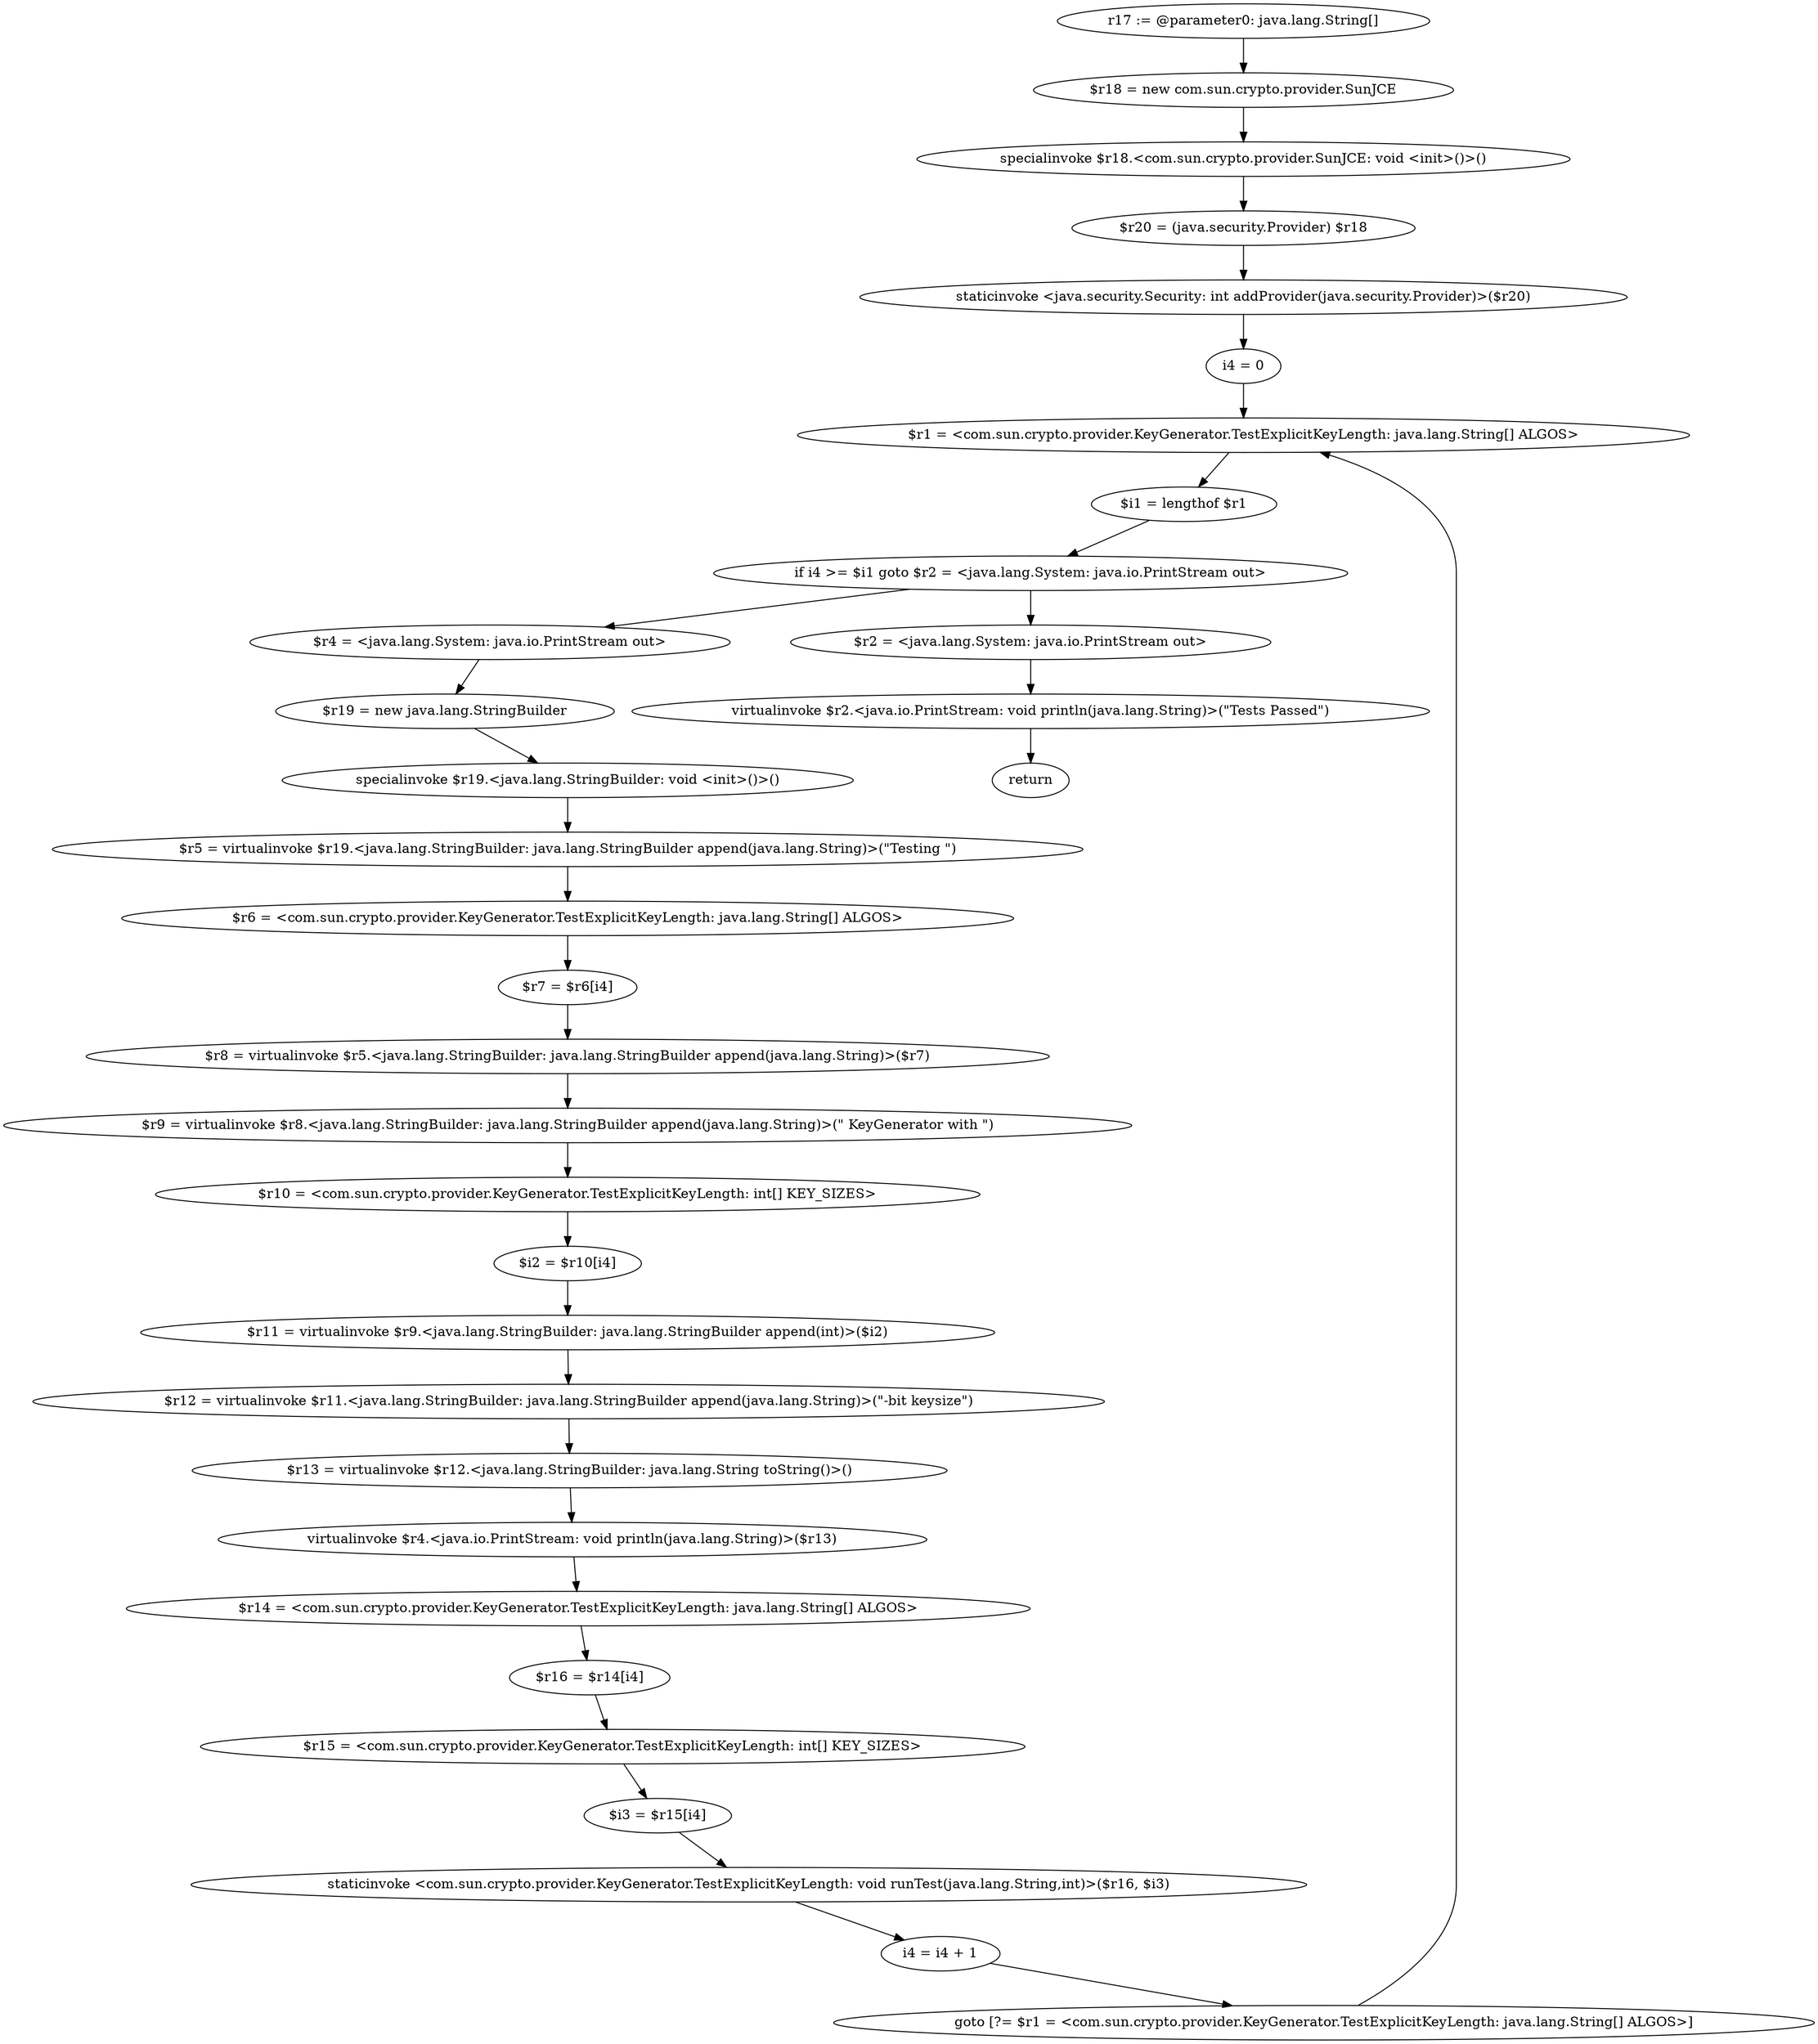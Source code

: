 digraph "unitGraph" {
    "r17 := @parameter0: java.lang.String[]"
    "$r18 = new com.sun.crypto.provider.SunJCE"
    "specialinvoke $r18.<com.sun.crypto.provider.SunJCE: void <init>()>()"
    "$r20 = (java.security.Provider) $r18"
    "staticinvoke <java.security.Security: int addProvider(java.security.Provider)>($r20)"
    "i4 = 0"
    "$r1 = <com.sun.crypto.provider.KeyGenerator.TestExplicitKeyLength: java.lang.String[] ALGOS>"
    "$i1 = lengthof $r1"
    "if i4 >= $i1 goto $r2 = <java.lang.System: java.io.PrintStream out>"
    "$r4 = <java.lang.System: java.io.PrintStream out>"
    "$r19 = new java.lang.StringBuilder"
    "specialinvoke $r19.<java.lang.StringBuilder: void <init>()>()"
    "$r5 = virtualinvoke $r19.<java.lang.StringBuilder: java.lang.StringBuilder append(java.lang.String)>(\"Testing \")"
    "$r6 = <com.sun.crypto.provider.KeyGenerator.TestExplicitKeyLength: java.lang.String[] ALGOS>"
    "$r7 = $r6[i4]"
    "$r8 = virtualinvoke $r5.<java.lang.StringBuilder: java.lang.StringBuilder append(java.lang.String)>($r7)"
    "$r9 = virtualinvoke $r8.<java.lang.StringBuilder: java.lang.StringBuilder append(java.lang.String)>(\" KeyGenerator with \")"
    "$r10 = <com.sun.crypto.provider.KeyGenerator.TestExplicitKeyLength: int[] KEY_SIZES>"
    "$i2 = $r10[i4]"
    "$r11 = virtualinvoke $r9.<java.lang.StringBuilder: java.lang.StringBuilder append(int)>($i2)"
    "$r12 = virtualinvoke $r11.<java.lang.StringBuilder: java.lang.StringBuilder append(java.lang.String)>(\"-bit keysize\")"
    "$r13 = virtualinvoke $r12.<java.lang.StringBuilder: java.lang.String toString()>()"
    "virtualinvoke $r4.<java.io.PrintStream: void println(java.lang.String)>($r13)"
    "$r14 = <com.sun.crypto.provider.KeyGenerator.TestExplicitKeyLength: java.lang.String[] ALGOS>"
    "$r16 = $r14[i4]"
    "$r15 = <com.sun.crypto.provider.KeyGenerator.TestExplicitKeyLength: int[] KEY_SIZES>"
    "$i3 = $r15[i4]"
    "staticinvoke <com.sun.crypto.provider.KeyGenerator.TestExplicitKeyLength: void runTest(java.lang.String,int)>($r16, $i3)"
    "i4 = i4 + 1"
    "goto [?= $r1 = <com.sun.crypto.provider.KeyGenerator.TestExplicitKeyLength: java.lang.String[] ALGOS>]"
    "$r2 = <java.lang.System: java.io.PrintStream out>"
    "virtualinvoke $r2.<java.io.PrintStream: void println(java.lang.String)>(\"Tests Passed\")"
    "return"
    "r17 := @parameter0: java.lang.String[]"->"$r18 = new com.sun.crypto.provider.SunJCE";
    "$r18 = new com.sun.crypto.provider.SunJCE"->"specialinvoke $r18.<com.sun.crypto.provider.SunJCE: void <init>()>()";
    "specialinvoke $r18.<com.sun.crypto.provider.SunJCE: void <init>()>()"->"$r20 = (java.security.Provider) $r18";
    "$r20 = (java.security.Provider) $r18"->"staticinvoke <java.security.Security: int addProvider(java.security.Provider)>($r20)";
    "staticinvoke <java.security.Security: int addProvider(java.security.Provider)>($r20)"->"i4 = 0";
    "i4 = 0"->"$r1 = <com.sun.crypto.provider.KeyGenerator.TestExplicitKeyLength: java.lang.String[] ALGOS>";
    "$r1 = <com.sun.crypto.provider.KeyGenerator.TestExplicitKeyLength: java.lang.String[] ALGOS>"->"$i1 = lengthof $r1";
    "$i1 = lengthof $r1"->"if i4 >= $i1 goto $r2 = <java.lang.System: java.io.PrintStream out>";
    "if i4 >= $i1 goto $r2 = <java.lang.System: java.io.PrintStream out>"->"$r4 = <java.lang.System: java.io.PrintStream out>";
    "if i4 >= $i1 goto $r2 = <java.lang.System: java.io.PrintStream out>"->"$r2 = <java.lang.System: java.io.PrintStream out>";
    "$r4 = <java.lang.System: java.io.PrintStream out>"->"$r19 = new java.lang.StringBuilder";
    "$r19 = new java.lang.StringBuilder"->"specialinvoke $r19.<java.lang.StringBuilder: void <init>()>()";
    "specialinvoke $r19.<java.lang.StringBuilder: void <init>()>()"->"$r5 = virtualinvoke $r19.<java.lang.StringBuilder: java.lang.StringBuilder append(java.lang.String)>(\"Testing \")";
    "$r5 = virtualinvoke $r19.<java.lang.StringBuilder: java.lang.StringBuilder append(java.lang.String)>(\"Testing \")"->"$r6 = <com.sun.crypto.provider.KeyGenerator.TestExplicitKeyLength: java.lang.String[] ALGOS>";
    "$r6 = <com.sun.crypto.provider.KeyGenerator.TestExplicitKeyLength: java.lang.String[] ALGOS>"->"$r7 = $r6[i4]";
    "$r7 = $r6[i4]"->"$r8 = virtualinvoke $r5.<java.lang.StringBuilder: java.lang.StringBuilder append(java.lang.String)>($r7)";
    "$r8 = virtualinvoke $r5.<java.lang.StringBuilder: java.lang.StringBuilder append(java.lang.String)>($r7)"->"$r9 = virtualinvoke $r8.<java.lang.StringBuilder: java.lang.StringBuilder append(java.lang.String)>(\" KeyGenerator with \")";
    "$r9 = virtualinvoke $r8.<java.lang.StringBuilder: java.lang.StringBuilder append(java.lang.String)>(\" KeyGenerator with \")"->"$r10 = <com.sun.crypto.provider.KeyGenerator.TestExplicitKeyLength: int[] KEY_SIZES>";
    "$r10 = <com.sun.crypto.provider.KeyGenerator.TestExplicitKeyLength: int[] KEY_SIZES>"->"$i2 = $r10[i4]";
    "$i2 = $r10[i4]"->"$r11 = virtualinvoke $r9.<java.lang.StringBuilder: java.lang.StringBuilder append(int)>($i2)";
    "$r11 = virtualinvoke $r9.<java.lang.StringBuilder: java.lang.StringBuilder append(int)>($i2)"->"$r12 = virtualinvoke $r11.<java.lang.StringBuilder: java.lang.StringBuilder append(java.lang.String)>(\"-bit keysize\")";
    "$r12 = virtualinvoke $r11.<java.lang.StringBuilder: java.lang.StringBuilder append(java.lang.String)>(\"-bit keysize\")"->"$r13 = virtualinvoke $r12.<java.lang.StringBuilder: java.lang.String toString()>()";
    "$r13 = virtualinvoke $r12.<java.lang.StringBuilder: java.lang.String toString()>()"->"virtualinvoke $r4.<java.io.PrintStream: void println(java.lang.String)>($r13)";
    "virtualinvoke $r4.<java.io.PrintStream: void println(java.lang.String)>($r13)"->"$r14 = <com.sun.crypto.provider.KeyGenerator.TestExplicitKeyLength: java.lang.String[] ALGOS>";
    "$r14 = <com.sun.crypto.provider.KeyGenerator.TestExplicitKeyLength: java.lang.String[] ALGOS>"->"$r16 = $r14[i4]";
    "$r16 = $r14[i4]"->"$r15 = <com.sun.crypto.provider.KeyGenerator.TestExplicitKeyLength: int[] KEY_SIZES>";
    "$r15 = <com.sun.crypto.provider.KeyGenerator.TestExplicitKeyLength: int[] KEY_SIZES>"->"$i3 = $r15[i4]";
    "$i3 = $r15[i4]"->"staticinvoke <com.sun.crypto.provider.KeyGenerator.TestExplicitKeyLength: void runTest(java.lang.String,int)>($r16, $i3)";
    "staticinvoke <com.sun.crypto.provider.KeyGenerator.TestExplicitKeyLength: void runTest(java.lang.String,int)>($r16, $i3)"->"i4 = i4 + 1";
    "i4 = i4 + 1"->"goto [?= $r1 = <com.sun.crypto.provider.KeyGenerator.TestExplicitKeyLength: java.lang.String[] ALGOS>]";
    "goto [?= $r1 = <com.sun.crypto.provider.KeyGenerator.TestExplicitKeyLength: java.lang.String[] ALGOS>]"->"$r1 = <com.sun.crypto.provider.KeyGenerator.TestExplicitKeyLength: java.lang.String[] ALGOS>";
    "$r2 = <java.lang.System: java.io.PrintStream out>"->"virtualinvoke $r2.<java.io.PrintStream: void println(java.lang.String)>(\"Tests Passed\")";
    "virtualinvoke $r2.<java.io.PrintStream: void println(java.lang.String)>(\"Tests Passed\")"->"return";
}
